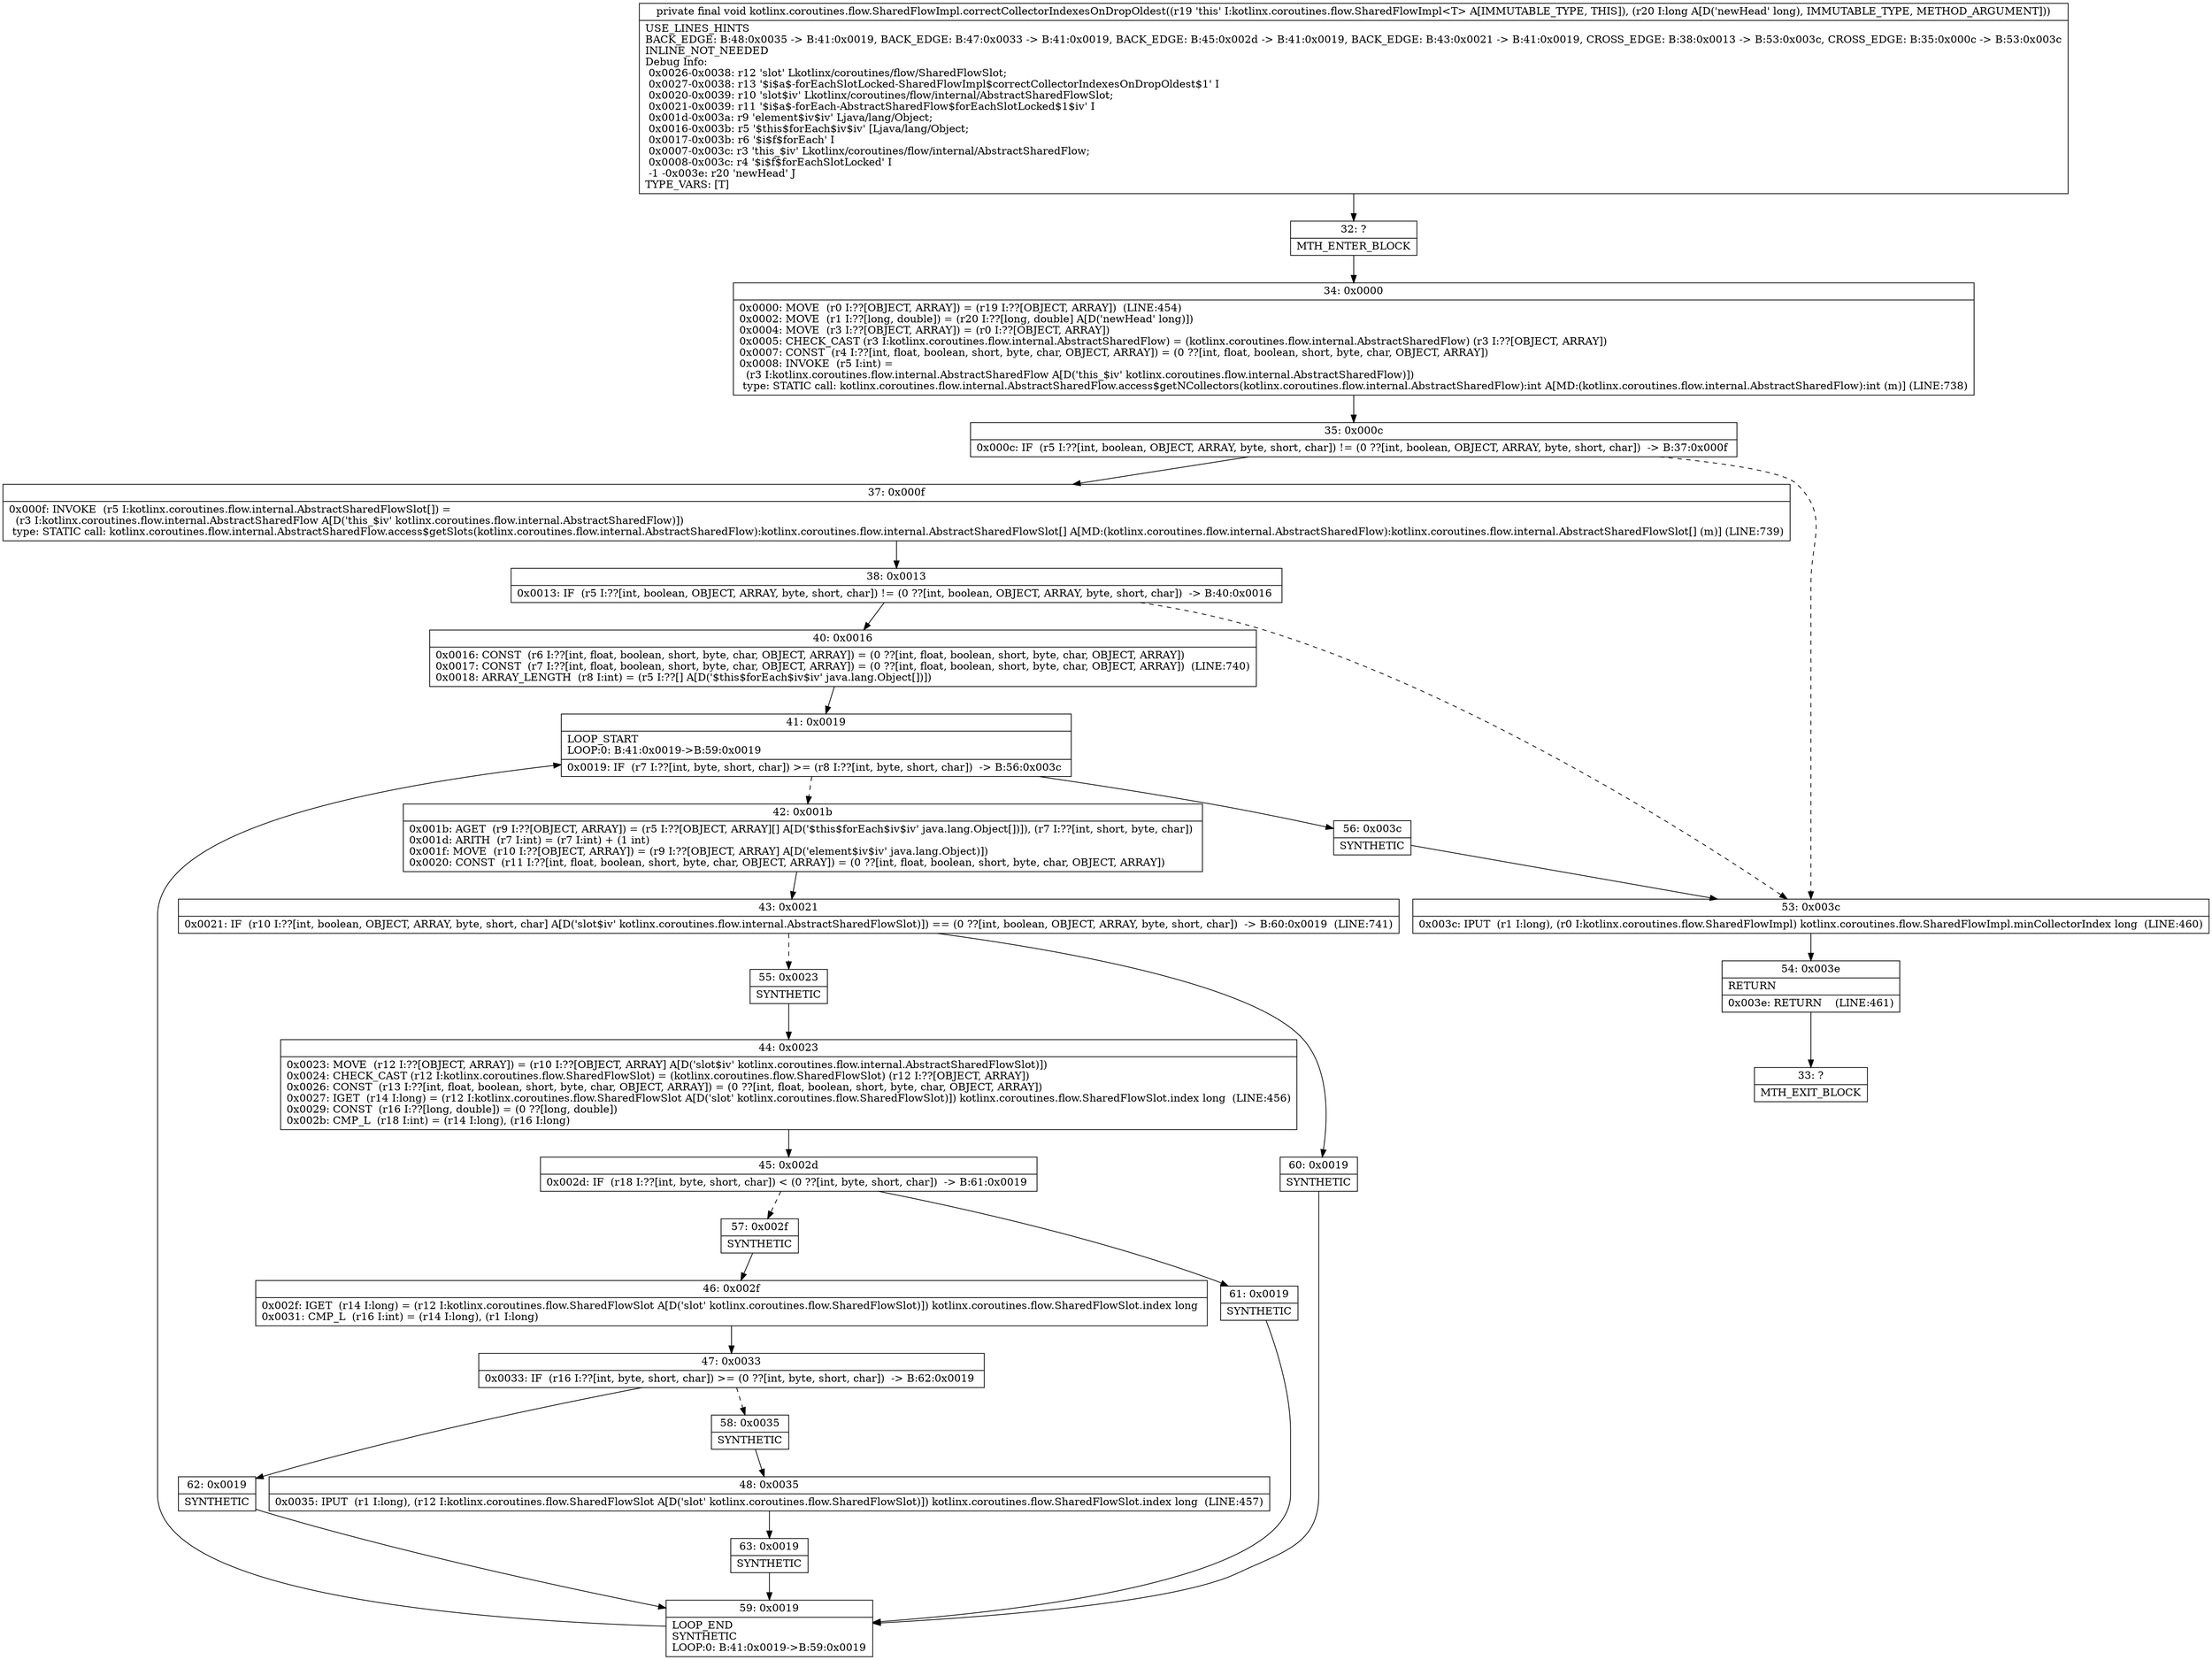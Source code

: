 digraph "CFG forkotlinx.coroutines.flow.SharedFlowImpl.correctCollectorIndexesOnDropOldest(J)V" {
Node_32 [shape=record,label="{32\:\ ?|MTH_ENTER_BLOCK\l}"];
Node_34 [shape=record,label="{34\:\ 0x0000|0x0000: MOVE  (r0 I:??[OBJECT, ARRAY]) = (r19 I:??[OBJECT, ARRAY])  (LINE:454)\l0x0002: MOVE  (r1 I:??[long, double]) = (r20 I:??[long, double] A[D('newHead' long)]) \l0x0004: MOVE  (r3 I:??[OBJECT, ARRAY]) = (r0 I:??[OBJECT, ARRAY]) \l0x0005: CHECK_CAST (r3 I:kotlinx.coroutines.flow.internal.AbstractSharedFlow) = (kotlinx.coroutines.flow.internal.AbstractSharedFlow) (r3 I:??[OBJECT, ARRAY]) \l0x0007: CONST  (r4 I:??[int, float, boolean, short, byte, char, OBJECT, ARRAY]) = (0 ??[int, float, boolean, short, byte, char, OBJECT, ARRAY]) \l0x0008: INVOKE  (r5 I:int) = \l  (r3 I:kotlinx.coroutines.flow.internal.AbstractSharedFlow A[D('this_$iv' kotlinx.coroutines.flow.internal.AbstractSharedFlow)])\l type: STATIC call: kotlinx.coroutines.flow.internal.AbstractSharedFlow.access$getNCollectors(kotlinx.coroutines.flow.internal.AbstractSharedFlow):int A[MD:(kotlinx.coroutines.flow.internal.AbstractSharedFlow):int (m)] (LINE:738)\l}"];
Node_35 [shape=record,label="{35\:\ 0x000c|0x000c: IF  (r5 I:??[int, boolean, OBJECT, ARRAY, byte, short, char]) != (0 ??[int, boolean, OBJECT, ARRAY, byte, short, char])  \-\> B:37:0x000f \l}"];
Node_37 [shape=record,label="{37\:\ 0x000f|0x000f: INVOKE  (r5 I:kotlinx.coroutines.flow.internal.AbstractSharedFlowSlot[]) = \l  (r3 I:kotlinx.coroutines.flow.internal.AbstractSharedFlow A[D('this_$iv' kotlinx.coroutines.flow.internal.AbstractSharedFlow)])\l type: STATIC call: kotlinx.coroutines.flow.internal.AbstractSharedFlow.access$getSlots(kotlinx.coroutines.flow.internal.AbstractSharedFlow):kotlinx.coroutines.flow.internal.AbstractSharedFlowSlot[] A[MD:(kotlinx.coroutines.flow.internal.AbstractSharedFlow):kotlinx.coroutines.flow.internal.AbstractSharedFlowSlot[] (m)] (LINE:739)\l}"];
Node_38 [shape=record,label="{38\:\ 0x0013|0x0013: IF  (r5 I:??[int, boolean, OBJECT, ARRAY, byte, short, char]) != (0 ??[int, boolean, OBJECT, ARRAY, byte, short, char])  \-\> B:40:0x0016 \l}"];
Node_40 [shape=record,label="{40\:\ 0x0016|0x0016: CONST  (r6 I:??[int, float, boolean, short, byte, char, OBJECT, ARRAY]) = (0 ??[int, float, boolean, short, byte, char, OBJECT, ARRAY]) \l0x0017: CONST  (r7 I:??[int, float, boolean, short, byte, char, OBJECT, ARRAY]) = (0 ??[int, float, boolean, short, byte, char, OBJECT, ARRAY])  (LINE:740)\l0x0018: ARRAY_LENGTH  (r8 I:int) = (r5 I:??[] A[D('$this$forEach$iv$iv' java.lang.Object[])]) \l}"];
Node_41 [shape=record,label="{41\:\ 0x0019|LOOP_START\lLOOP:0: B:41:0x0019\-\>B:59:0x0019\l|0x0019: IF  (r7 I:??[int, byte, short, char]) \>= (r8 I:??[int, byte, short, char])  \-\> B:56:0x003c \l}"];
Node_42 [shape=record,label="{42\:\ 0x001b|0x001b: AGET  (r9 I:??[OBJECT, ARRAY]) = (r5 I:??[OBJECT, ARRAY][] A[D('$this$forEach$iv$iv' java.lang.Object[])]), (r7 I:??[int, short, byte, char]) \l0x001d: ARITH  (r7 I:int) = (r7 I:int) + (1 int) \l0x001f: MOVE  (r10 I:??[OBJECT, ARRAY]) = (r9 I:??[OBJECT, ARRAY] A[D('element$iv$iv' java.lang.Object)]) \l0x0020: CONST  (r11 I:??[int, float, boolean, short, byte, char, OBJECT, ARRAY]) = (0 ??[int, float, boolean, short, byte, char, OBJECT, ARRAY]) \l}"];
Node_43 [shape=record,label="{43\:\ 0x0021|0x0021: IF  (r10 I:??[int, boolean, OBJECT, ARRAY, byte, short, char] A[D('slot$iv' kotlinx.coroutines.flow.internal.AbstractSharedFlowSlot)]) == (0 ??[int, boolean, OBJECT, ARRAY, byte, short, char])  \-\> B:60:0x0019  (LINE:741)\l}"];
Node_55 [shape=record,label="{55\:\ 0x0023|SYNTHETIC\l}"];
Node_44 [shape=record,label="{44\:\ 0x0023|0x0023: MOVE  (r12 I:??[OBJECT, ARRAY]) = (r10 I:??[OBJECT, ARRAY] A[D('slot$iv' kotlinx.coroutines.flow.internal.AbstractSharedFlowSlot)]) \l0x0024: CHECK_CAST (r12 I:kotlinx.coroutines.flow.SharedFlowSlot) = (kotlinx.coroutines.flow.SharedFlowSlot) (r12 I:??[OBJECT, ARRAY]) \l0x0026: CONST  (r13 I:??[int, float, boolean, short, byte, char, OBJECT, ARRAY]) = (0 ??[int, float, boolean, short, byte, char, OBJECT, ARRAY]) \l0x0027: IGET  (r14 I:long) = (r12 I:kotlinx.coroutines.flow.SharedFlowSlot A[D('slot' kotlinx.coroutines.flow.SharedFlowSlot)]) kotlinx.coroutines.flow.SharedFlowSlot.index long  (LINE:456)\l0x0029: CONST  (r16 I:??[long, double]) = (0 ??[long, double]) \l0x002b: CMP_L  (r18 I:int) = (r14 I:long), (r16 I:long) \l}"];
Node_45 [shape=record,label="{45\:\ 0x002d|0x002d: IF  (r18 I:??[int, byte, short, char]) \< (0 ??[int, byte, short, char])  \-\> B:61:0x0019 \l}"];
Node_57 [shape=record,label="{57\:\ 0x002f|SYNTHETIC\l}"];
Node_46 [shape=record,label="{46\:\ 0x002f|0x002f: IGET  (r14 I:long) = (r12 I:kotlinx.coroutines.flow.SharedFlowSlot A[D('slot' kotlinx.coroutines.flow.SharedFlowSlot)]) kotlinx.coroutines.flow.SharedFlowSlot.index long \l0x0031: CMP_L  (r16 I:int) = (r14 I:long), (r1 I:long) \l}"];
Node_47 [shape=record,label="{47\:\ 0x0033|0x0033: IF  (r16 I:??[int, byte, short, char]) \>= (0 ??[int, byte, short, char])  \-\> B:62:0x0019 \l}"];
Node_58 [shape=record,label="{58\:\ 0x0035|SYNTHETIC\l}"];
Node_48 [shape=record,label="{48\:\ 0x0035|0x0035: IPUT  (r1 I:long), (r12 I:kotlinx.coroutines.flow.SharedFlowSlot A[D('slot' kotlinx.coroutines.flow.SharedFlowSlot)]) kotlinx.coroutines.flow.SharedFlowSlot.index long  (LINE:457)\l}"];
Node_63 [shape=record,label="{63\:\ 0x0019|SYNTHETIC\l}"];
Node_59 [shape=record,label="{59\:\ 0x0019|LOOP_END\lSYNTHETIC\lLOOP:0: B:41:0x0019\-\>B:59:0x0019\l}"];
Node_62 [shape=record,label="{62\:\ 0x0019|SYNTHETIC\l}"];
Node_61 [shape=record,label="{61\:\ 0x0019|SYNTHETIC\l}"];
Node_60 [shape=record,label="{60\:\ 0x0019|SYNTHETIC\l}"];
Node_56 [shape=record,label="{56\:\ 0x003c|SYNTHETIC\l}"];
Node_53 [shape=record,label="{53\:\ 0x003c|0x003c: IPUT  (r1 I:long), (r0 I:kotlinx.coroutines.flow.SharedFlowImpl) kotlinx.coroutines.flow.SharedFlowImpl.minCollectorIndex long  (LINE:460)\l}"];
Node_54 [shape=record,label="{54\:\ 0x003e|RETURN\l|0x003e: RETURN    (LINE:461)\l}"];
Node_33 [shape=record,label="{33\:\ ?|MTH_EXIT_BLOCK\l}"];
MethodNode[shape=record,label="{private final void kotlinx.coroutines.flow.SharedFlowImpl.correctCollectorIndexesOnDropOldest((r19 'this' I:kotlinx.coroutines.flow.SharedFlowImpl\<T\> A[IMMUTABLE_TYPE, THIS]), (r20 I:long A[D('newHead' long), IMMUTABLE_TYPE, METHOD_ARGUMENT]))  | USE_LINES_HINTS\lBACK_EDGE: B:48:0x0035 \-\> B:41:0x0019, BACK_EDGE: B:47:0x0033 \-\> B:41:0x0019, BACK_EDGE: B:45:0x002d \-\> B:41:0x0019, BACK_EDGE: B:43:0x0021 \-\> B:41:0x0019, CROSS_EDGE: B:38:0x0013 \-\> B:53:0x003c, CROSS_EDGE: B:35:0x000c \-\> B:53:0x003c\lINLINE_NOT_NEEDED\lDebug Info:\l  0x0026\-0x0038: r12 'slot' Lkotlinx\/coroutines\/flow\/SharedFlowSlot;\l  0x0027\-0x0038: r13 '$i$a$\-forEachSlotLocked\-SharedFlowImpl$correctCollectorIndexesOnDropOldest$1' I\l  0x0020\-0x0039: r10 'slot$iv' Lkotlinx\/coroutines\/flow\/internal\/AbstractSharedFlowSlot;\l  0x0021\-0x0039: r11 '$i$a$\-forEach\-AbstractSharedFlow$forEachSlotLocked$1$iv' I\l  0x001d\-0x003a: r9 'element$iv$iv' Ljava\/lang\/Object;\l  0x0016\-0x003b: r5 '$this$forEach$iv$iv' [Ljava\/lang\/Object;\l  0x0017\-0x003b: r6 '$i$f$forEach' I\l  0x0007\-0x003c: r3 'this_$iv' Lkotlinx\/coroutines\/flow\/internal\/AbstractSharedFlow;\l  0x0008\-0x003c: r4 '$i$f$forEachSlotLocked' I\l  \-1 \-0x003e: r20 'newHead' J\lTYPE_VARS: [T]\l}"];
MethodNode -> Node_32;Node_32 -> Node_34;
Node_34 -> Node_35;
Node_35 -> Node_37;
Node_35 -> Node_53[style=dashed];
Node_37 -> Node_38;
Node_38 -> Node_40;
Node_38 -> Node_53[style=dashed];
Node_40 -> Node_41;
Node_41 -> Node_42[style=dashed];
Node_41 -> Node_56;
Node_42 -> Node_43;
Node_43 -> Node_55[style=dashed];
Node_43 -> Node_60;
Node_55 -> Node_44;
Node_44 -> Node_45;
Node_45 -> Node_57[style=dashed];
Node_45 -> Node_61;
Node_57 -> Node_46;
Node_46 -> Node_47;
Node_47 -> Node_58[style=dashed];
Node_47 -> Node_62;
Node_58 -> Node_48;
Node_48 -> Node_63;
Node_63 -> Node_59;
Node_59 -> Node_41;
Node_62 -> Node_59;
Node_61 -> Node_59;
Node_60 -> Node_59;
Node_56 -> Node_53;
Node_53 -> Node_54;
Node_54 -> Node_33;
}

